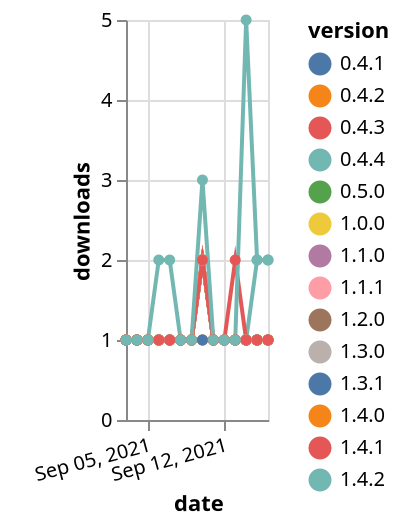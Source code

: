 {"$schema": "https://vega.github.io/schema/vega-lite/v5.json", "description": "A simple bar chart with embedded data.", "data": {"values": [{"date": "2021-09-03", "total": 207, "delta": 1, "version": "1.1.0"}, {"date": "2021-09-04", "total": 208, "delta": 1, "version": "1.1.0"}, {"date": "2021-09-05", "total": 209, "delta": 1, "version": "1.1.0"}, {"date": "2021-09-06", "total": 210, "delta": 1, "version": "1.1.0"}, {"date": "2021-09-07", "total": 211, "delta": 1, "version": "1.1.0"}, {"date": "2021-09-08", "total": 212, "delta": 1, "version": "1.1.0"}, {"date": "2021-09-09", "total": 213, "delta": 1, "version": "1.1.0"}, {"date": "2021-09-10", "total": 214, "delta": 1, "version": "1.1.0"}, {"date": "2021-09-11", "total": 215, "delta": 1, "version": "1.1.0"}, {"date": "2021-09-12", "total": 216, "delta": 1, "version": "1.1.0"}, {"date": "2021-09-13", "total": 217, "delta": 1, "version": "1.1.0"}, {"date": "2021-09-14", "total": 218, "delta": 1, "version": "1.1.0"}, {"date": "2021-09-15", "total": 219, "delta": 1, "version": "1.1.0"}, {"date": "2021-09-16", "total": 220, "delta": 1, "version": "1.1.0"}, {"date": "2021-09-03", "total": 308, "delta": 1, "version": "0.4.4"}, {"date": "2021-09-04", "total": 309, "delta": 1, "version": "0.4.4"}, {"date": "2021-09-05", "total": 310, "delta": 1, "version": "0.4.4"}, {"date": "2021-09-06", "total": 311, "delta": 1, "version": "0.4.4"}, {"date": "2021-09-07", "total": 312, "delta": 1, "version": "0.4.4"}, {"date": "2021-09-08", "total": 313, "delta": 1, "version": "0.4.4"}, {"date": "2021-09-09", "total": 314, "delta": 1, "version": "0.4.4"}, {"date": "2021-09-10", "total": 316, "delta": 2, "version": "0.4.4"}, {"date": "2021-09-11", "total": 317, "delta": 1, "version": "0.4.4"}, {"date": "2021-09-12", "total": 318, "delta": 1, "version": "0.4.4"}, {"date": "2021-09-13", "total": 319, "delta": 1, "version": "0.4.4"}, {"date": "2021-09-14", "total": 320, "delta": 1, "version": "0.4.4"}, {"date": "2021-09-15", "total": 322, "delta": 2, "version": "0.4.4"}, {"date": "2021-09-16", "total": 324, "delta": 2, "version": "0.4.4"}, {"date": "2021-09-03", "total": 201, "delta": 1, "version": "1.3.0"}, {"date": "2021-09-04", "total": 202, "delta": 1, "version": "1.3.0"}, {"date": "2021-09-05", "total": 203, "delta": 1, "version": "1.3.0"}, {"date": "2021-09-06", "total": 204, "delta": 1, "version": "1.3.0"}, {"date": "2021-09-07", "total": 205, "delta": 1, "version": "1.3.0"}, {"date": "2021-09-08", "total": 206, "delta": 1, "version": "1.3.0"}, {"date": "2021-09-09", "total": 207, "delta": 1, "version": "1.3.0"}, {"date": "2021-09-10", "total": 209, "delta": 2, "version": "1.3.0"}, {"date": "2021-09-11", "total": 210, "delta": 1, "version": "1.3.0"}, {"date": "2021-09-12", "total": 211, "delta": 1, "version": "1.3.0"}, {"date": "2021-09-13", "total": 212, "delta": 1, "version": "1.3.0"}, {"date": "2021-09-14", "total": 213, "delta": 1, "version": "1.3.0"}, {"date": "2021-09-15", "total": 214, "delta": 1, "version": "1.3.0"}, {"date": "2021-09-16", "total": 215, "delta": 1, "version": "1.3.0"}, {"date": "2021-09-03", "total": 308, "delta": 1, "version": "1.0.0"}, {"date": "2021-09-04", "total": 309, "delta": 1, "version": "1.0.0"}, {"date": "2021-09-05", "total": 310, "delta": 1, "version": "1.0.0"}, {"date": "2021-09-06", "total": 311, "delta": 1, "version": "1.0.0"}, {"date": "2021-09-07", "total": 312, "delta": 1, "version": "1.0.0"}, {"date": "2021-09-08", "total": 313, "delta": 1, "version": "1.0.0"}, {"date": "2021-09-09", "total": 314, "delta": 1, "version": "1.0.0"}, {"date": "2021-09-10", "total": 316, "delta": 2, "version": "1.0.0"}, {"date": "2021-09-11", "total": 317, "delta": 1, "version": "1.0.0"}, {"date": "2021-09-12", "total": 318, "delta": 1, "version": "1.0.0"}, {"date": "2021-09-13", "total": 319, "delta": 1, "version": "1.0.0"}, {"date": "2021-09-14", "total": 320, "delta": 1, "version": "1.0.0"}, {"date": "2021-09-15", "total": 321, "delta": 1, "version": "1.0.0"}, {"date": "2021-09-16", "total": 322, "delta": 1, "version": "1.0.0"}, {"date": "2021-09-03", "total": 237, "delta": 1, "version": "0.4.2"}, {"date": "2021-09-04", "total": 238, "delta": 1, "version": "0.4.2"}, {"date": "2021-09-05", "total": 239, "delta": 1, "version": "0.4.2"}, {"date": "2021-09-06", "total": 240, "delta": 1, "version": "0.4.2"}, {"date": "2021-09-07", "total": 241, "delta": 1, "version": "0.4.2"}, {"date": "2021-09-08", "total": 242, "delta": 1, "version": "0.4.2"}, {"date": "2021-09-09", "total": 243, "delta": 1, "version": "0.4.2"}, {"date": "2021-09-10", "total": 245, "delta": 2, "version": "0.4.2"}, {"date": "2021-09-11", "total": 246, "delta": 1, "version": "0.4.2"}, {"date": "2021-09-12", "total": 247, "delta": 1, "version": "0.4.2"}, {"date": "2021-09-13", "total": 248, "delta": 1, "version": "0.4.2"}, {"date": "2021-09-14", "total": 249, "delta": 1, "version": "0.4.2"}, {"date": "2021-09-15", "total": 250, "delta": 1, "version": "0.4.2"}, {"date": "2021-09-16", "total": 251, "delta": 1, "version": "0.4.2"}, {"date": "2021-09-03", "total": 216, "delta": 1, "version": "1.4.1"}, {"date": "2021-09-04", "total": 217, "delta": 1, "version": "1.4.1"}, {"date": "2021-09-05", "total": 218, "delta": 1, "version": "1.4.1"}, {"date": "2021-09-06", "total": 219, "delta": 1, "version": "1.4.1"}, {"date": "2021-09-07", "total": 220, "delta": 1, "version": "1.4.1"}, {"date": "2021-09-08", "total": 221, "delta": 1, "version": "1.4.1"}, {"date": "2021-09-09", "total": 222, "delta": 1, "version": "1.4.1"}, {"date": "2021-09-10", "total": 224, "delta": 2, "version": "1.4.1"}, {"date": "2021-09-11", "total": 225, "delta": 1, "version": "1.4.1"}, {"date": "2021-09-12", "total": 226, "delta": 1, "version": "1.4.1"}, {"date": "2021-09-13", "total": 228, "delta": 2, "version": "1.4.1"}, {"date": "2021-09-14", "total": 229, "delta": 1, "version": "1.4.1"}, {"date": "2021-09-15", "total": 230, "delta": 1, "version": "1.4.1"}, {"date": "2021-09-16", "total": 231, "delta": 1, "version": "1.4.1"}, {"date": "2021-09-03", "total": 185, "delta": 1, "version": "1.3.1"}, {"date": "2021-09-04", "total": 186, "delta": 1, "version": "1.3.1"}, {"date": "2021-09-05", "total": 187, "delta": 1, "version": "1.3.1"}, {"date": "2021-09-06", "total": 188, "delta": 1, "version": "1.3.1"}, {"date": "2021-09-07", "total": 189, "delta": 1, "version": "1.3.1"}, {"date": "2021-09-08", "total": 190, "delta": 1, "version": "1.3.1"}, {"date": "2021-09-09", "total": 191, "delta": 1, "version": "1.3.1"}, {"date": "2021-09-10", "total": 193, "delta": 2, "version": "1.3.1"}, {"date": "2021-09-11", "total": 194, "delta": 1, "version": "1.3.1"}, {"date": "2021-09-12", "total": 195, "delta": 1, "version": "1.3.1"}, {"date": "2021-09-13", "total": 196, "delta": 1, "version": "1.3.1"}, {"date": "2021-09-14", "total": 197, "delta": 1, "version": "1.3.1"}, {"date": "2021-09-15", "total": 198, "delta": 1, "version": "1.3.1"}, {"date": "2021-09-16", "total": 199, "delta": 1, "version": "1.3.1"}, {"date": "2021-09-03", "total": 294, "delta": 1, "version": "1.2.0"}, {"date": "2021-09-04", "total": 295, "delta": 1, "version": "1.2.0"}, {"date": "2021-09-05", "total": 296, "delta": 1, "version": "1.2.0"}, {"date": "2021-09-06", "total": 297, "delta": 1, "version": "1.2.0"}, {"date": "2021-09-07", "total": 298, "delta": 1, "version": "1.2.0"}, {"date": "2021-09-08", "total": 299, "delta": 1, "version": "1.2.0"}, {"date": "2021-09-09", "total": 300, "delta": 1, "version": "1.2.0"}, {"date": "2021-09-10", "total": 301, "delta": 1, "version": "1.2.0"}, {"date": "2021-09-11", "total": 302, "delta": 1, "version": "1.2.0"}, {"date": "2021-09-12", "total": 303, "delta": 1, "version": "1.2.0"}, {"date": "2021-09-13", "total": 304, "delta": 1, "version": "1.2.0"}, {"date": "2021-09-14", "total": 305, "delta": 1, "version": "1.2.0"}, {"date": "2021-09-15", "total": 306, "delta": 1, "version": "1.2.0"}, {"date": "2021-09-16", "total": 307, "delta": 1, "version": "1.2.0"}, {"date": "2021-09-03", "total": 235, "delta": 1, "version": "0.4.1"}, {"date": "2021-09-04", "total": 236, "delta": 1, "version": "0.4.1"}, {"date": "2021-09-05", "total": 237, "delta": 1, "version": "0.4.1"}, {"date": "2021-09-06", "total": 238, "delta": 1, "version": "0.4.1"}, {"date": "2021-09-07", "total": 239, "delta": 1, "version": "0.4.1"}, {"date": "2021-09-08", "total": 240, "delta": 1, "version": "0.4.1"}, {"date": "2021-09-09", "total": 241, "delta": 1, "version": "0.4.1"}, {"date": "2021-09-10", "total": 242, "delta": 1, "version": "0.4.1"}, {"date": "2021-09-11", "total": 243, "delta": 1, "version": "0.4.1"}, {"date": "2021-09-12", "total": 244, "delta": 1, "version": "0.4.1"}, {"date": "2021-09-13", "total": 245, "delta": 1, "version": "0.4.1"}, {"date": "2021-09-14", "total": 246, "delta": 1, "version": "0.4.1"}, {"date": "2021-09-15", "total": 247, "delta": 1, "version": "0.4.1"}, {"date": "2021-09-16", "total": 248, "delta": 1, "version": "0.4.1"}, {"date": "2021-09-03", "total": 226, "delta": 1, "version": "0.5.0"}, {"date": "2021-09-04", "total": 227, "delta": 1, "version": "0.5.0"}, {"date": "2021-09-05", "total": 228, "delta": 1, "version": "0.5.0"}, {"date": "2021-09-06", "total": 229, "delta": 1, "version": "0.5.0"}, {"date": "2021-09-07", "total": 230, "delta": 1, "version": "0.5.0"}, {"date": "2021-09-08", "total": 231, "delta": 1, "version": "0.5.0"}, {"date": "2021-09-09", "total": 232, "delta": 1, "version": "0.5.0"}, {"date": "2021-09-10", "total": 234, "delta": 2, "version": "0.5.0"}, {"date": "2021-09-11", "total": 235, "delta": 1, "version": "0.5.0"}, {"date": "2021-09-12", "total": 236, "delta": 1, "version": "0.5.0"}, {"date": "2021-09-13", "total": 237, "delta": 1, "version": "0.5.0"}, {"date": "2021-09-14", "total": 238, "delta": 1, "version": "0.5.0"}, {"date": "2021-09-15", "total": 239, "delta": 1, "version": "0.5.0"}, {"date": "2021-09-16", "total": 240, "delta": 1, "version": "0.5.0"}, {"date": "2021-09-03", "total": 188, "delta": 1, "version": "1.4.0"}, {"date": "2021-09-04", "total": 189, "delta": 1, "version": "1.4.0"}, {"date": "2021-09-05", "total": 190, "delta": 1, "version": "1.4.0"}, {"date": "2021-09-06", "total": 191, "delta": 1, "version": "1.4.0"}, {"date": "2021-09-07", "total": 192, "delta": 1, "version": "1.4.0"}, {"date": "2021-09-08", "total": 193, "delta": 1, "version": "1.4.0"}, {"date": "2021-09-09", "total": 194, "delta": 1, "version": "1.4.0"}, {"date": "2021-09-10", "total": 196, "delta": 2, "version": "1.4.0"}, {"date": "2021-09-11", "total": 197, "delta": 1, "version": "1.4.0"}, {"date": "2021-09-12", "total": 198, "delta": 1, "version": "1.4.0"}, {"date": "2021-09-13", "total": 199, "delta": 1, "version": "1.4.0"}, {"date": "2021-09-14", "total": 200, "delta": 1, "version": "1.4.0"}, {"date": "2021-09-15", "total": 201, "delta": 1, "version": "1.4.0"}, {"date": "2021-09-16", "total": 202, "delta": 1, "version": "1.4.0"}, {"date": "2021-09-03", "total": 230, "delta": 1, "version": "1.1.1"}, {"date": "2021-09-04", "total": 231, "delta": 1, "version": "1.1.1"}, {"date": "2021-09-05", "total": 232, "delta": 1, "version": "1.1.1"}, {"date": "2021-09-06", "total": 233, "delta": 1, "version": "1.1.1"}, {"date": "2021-09-07", "total": 234, "delta": 1, "version": "1.1.1"}, {"date": "2021-09-08", "total": 235, "delta": 1, "version": "1.1.1"}, {"date": "2021-09-09", "total": 236, "delta": 1, "version": "1.1.1"}, {"date": "2021-09-10", "total": 238, "delta": 2, "version": "1.1.1"}, {"date": "2021-09-11", "total": 239, "delta": 1, "version": "1.1.1"}, {"date": "2021-09-12", "total": 240, "delta": 1, "version": "1.1.1"}, {"date": "2021-09-13", "total": 241, "delta": 1, "version": "1.1.1"}, {"date": "2021-09-14", "total": 242, "delta": 1, "version": "1.1.1"}, {"date": "2021-09-15", "total": 243, "delta": 1, "version": "1.1.1"}, {"date": "2021-09-16", "total": 244, "delta": 1, "version": "1.1.1"}, {"date": "2021-09-03", "total": 269, "delta": 1, "version": "0.4.3"}, {"date": "2021-09-04", "total": 270, "delta": 1, "version": "0.4.3"}, {"date": "2021-09-05", "total": 271, "delta": 1, "version": "0.4.3"}, {"date": "2021-09-06", "total": 272, "delta": 1, "version": "0.4.3"}, {"date": "2021-09-07", "total": 273, "delta": 1, "version": "0.4.3"}, {"date": "2021-09-08", "total": 274, "delta": 1, "version": "0.4.3"}, {"date": "2021-09-09", "total": 275, "delta": 1, "version": "0.4.3"}, {"date": "2021-09-10", "total": 277, "delta": 2, "version": "0.4.3"}, {"date": "2021-09-11", "total": 278, "delta": 1, "version": "0.4.3"}, {"date": "2021-09-12", "total": 279, "delta": 1, "version": "0.4.3"}, {"date": "2021-09-13", "total": 280, "delta": 1, "version": "0.4.3"}, {"date": "2021-09-14", "total": 281, "delta": 1, "version": "0.4.3"}, {"date": "2021-09-15", "total": 282, "delta": 1, "version": "0.4.3"}, {"date": "2021-09-16", "total": 283, "delta": 1, "version": "0.4.3"}, {"date": "2021-09-03", "total": 324, "delta": 1, "version": "1.4.2"}, {"date": "2021-09-04", "total": 325, "delta": 1, "version": "1.4.2"}, {"date": "2021-09-05", "total": 326, "delta": 1, "version": "1.4.2"}, {"date": "2021-09-06", "total": 328, "delta": 2, "version": "1.4.2"}, {"date": "2021-09-07", "total": 330, "delta": 2, "version": "1.4.2"}, {"date": "2021-09-08", "total": 331, "delta": 1, "version": "1.4.2"}, {"date": "2021-09-09", "total": 332, "delta": 1, "version": "1.4.2"}, {"date": "2021-09-10", "total": 335, "delta": 3, "version": "1.4.2"}, {"date": "2021-09-11", "total": 336, "delta": 1, "version": "1.4.2"}, {"date": "2021-09-12", "total": 337, "delta": 1, "version": "1.4.2"}, {"date": "2021-09-13", "total": 338, "delta": 1, "version": "1.4.2"}, {"date": "2021-09-14", "total": 343, "delta": 5, "version": "1.4.2"}, {"date": "2021-09-15", "total": 345, "delta": 2, "version": "1.4.2"}, {"date": "2021-09-16", "total": 347, "delta": 2, "version": "1.4.2"}]}, "width": "container", "mark": {"type": "line", "point": {"filled": true}}, "encoding": {"x": {"field": "date", "type": "temporal", "timeUnit": "yearmonthdate", "title": "date", "axis": {"labelAngle": -15}}, "y": {"field": "delta", "type": "quantitative", "title": "downloads"}, "color": {"field": "version", "type": "nominal"}, "tooltip": {"field": "delta"}}}